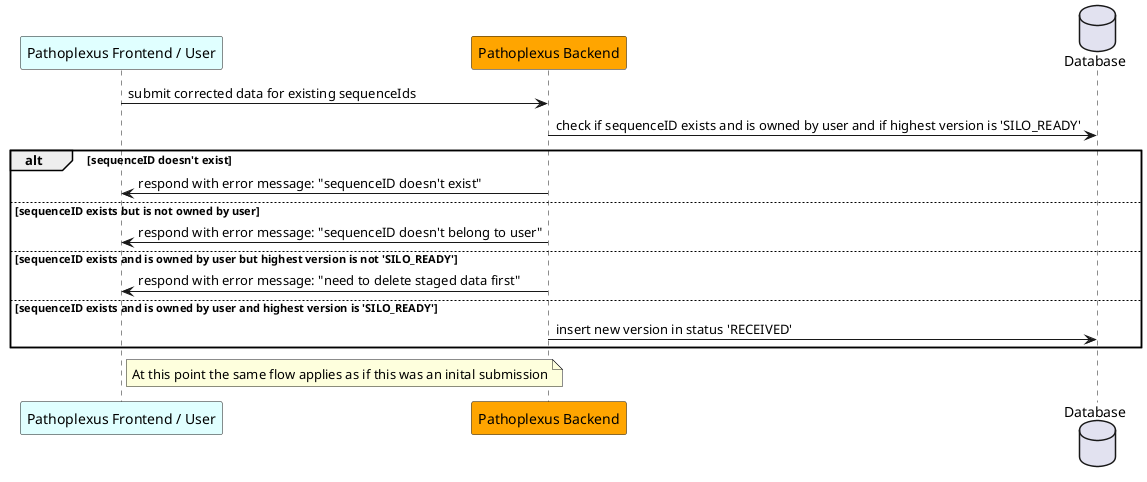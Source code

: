 @startuml
    participant "Pathoplexus Frontend / User" as frontend #LightCyan
    participant "Pathoplexus Backend" as backend #Orange
    database "Database" as DB


    frontend -> backend: submit corrected data for existing sequenceIds

    backend -> DB: check if sequenceID exists and is owned by user and if highest version is 'SILO_READY'
    alt sequenceID doesn't exist
        backend -> frontend: respond with error message: "sequenceID doesn't exist"
    else sequenceID exists but is not owned by user
        backend -> frontend: respond with error message: "sequenceID doesn't belong to user"
    else sequenceID exists and is owned by user but highest version is not 'SILO_READY'
        backend -> frontend: respond with error message: "need to delete staged data first"
    else sequenceID exists and is owned by user and highest version is 'SILO_READY'
        backend -> DB: insert new version in status 'RECEIVED'
    end

    note right of frontend
        At this point the same flow applies as if this was an inital submission
    end note
@enduml
